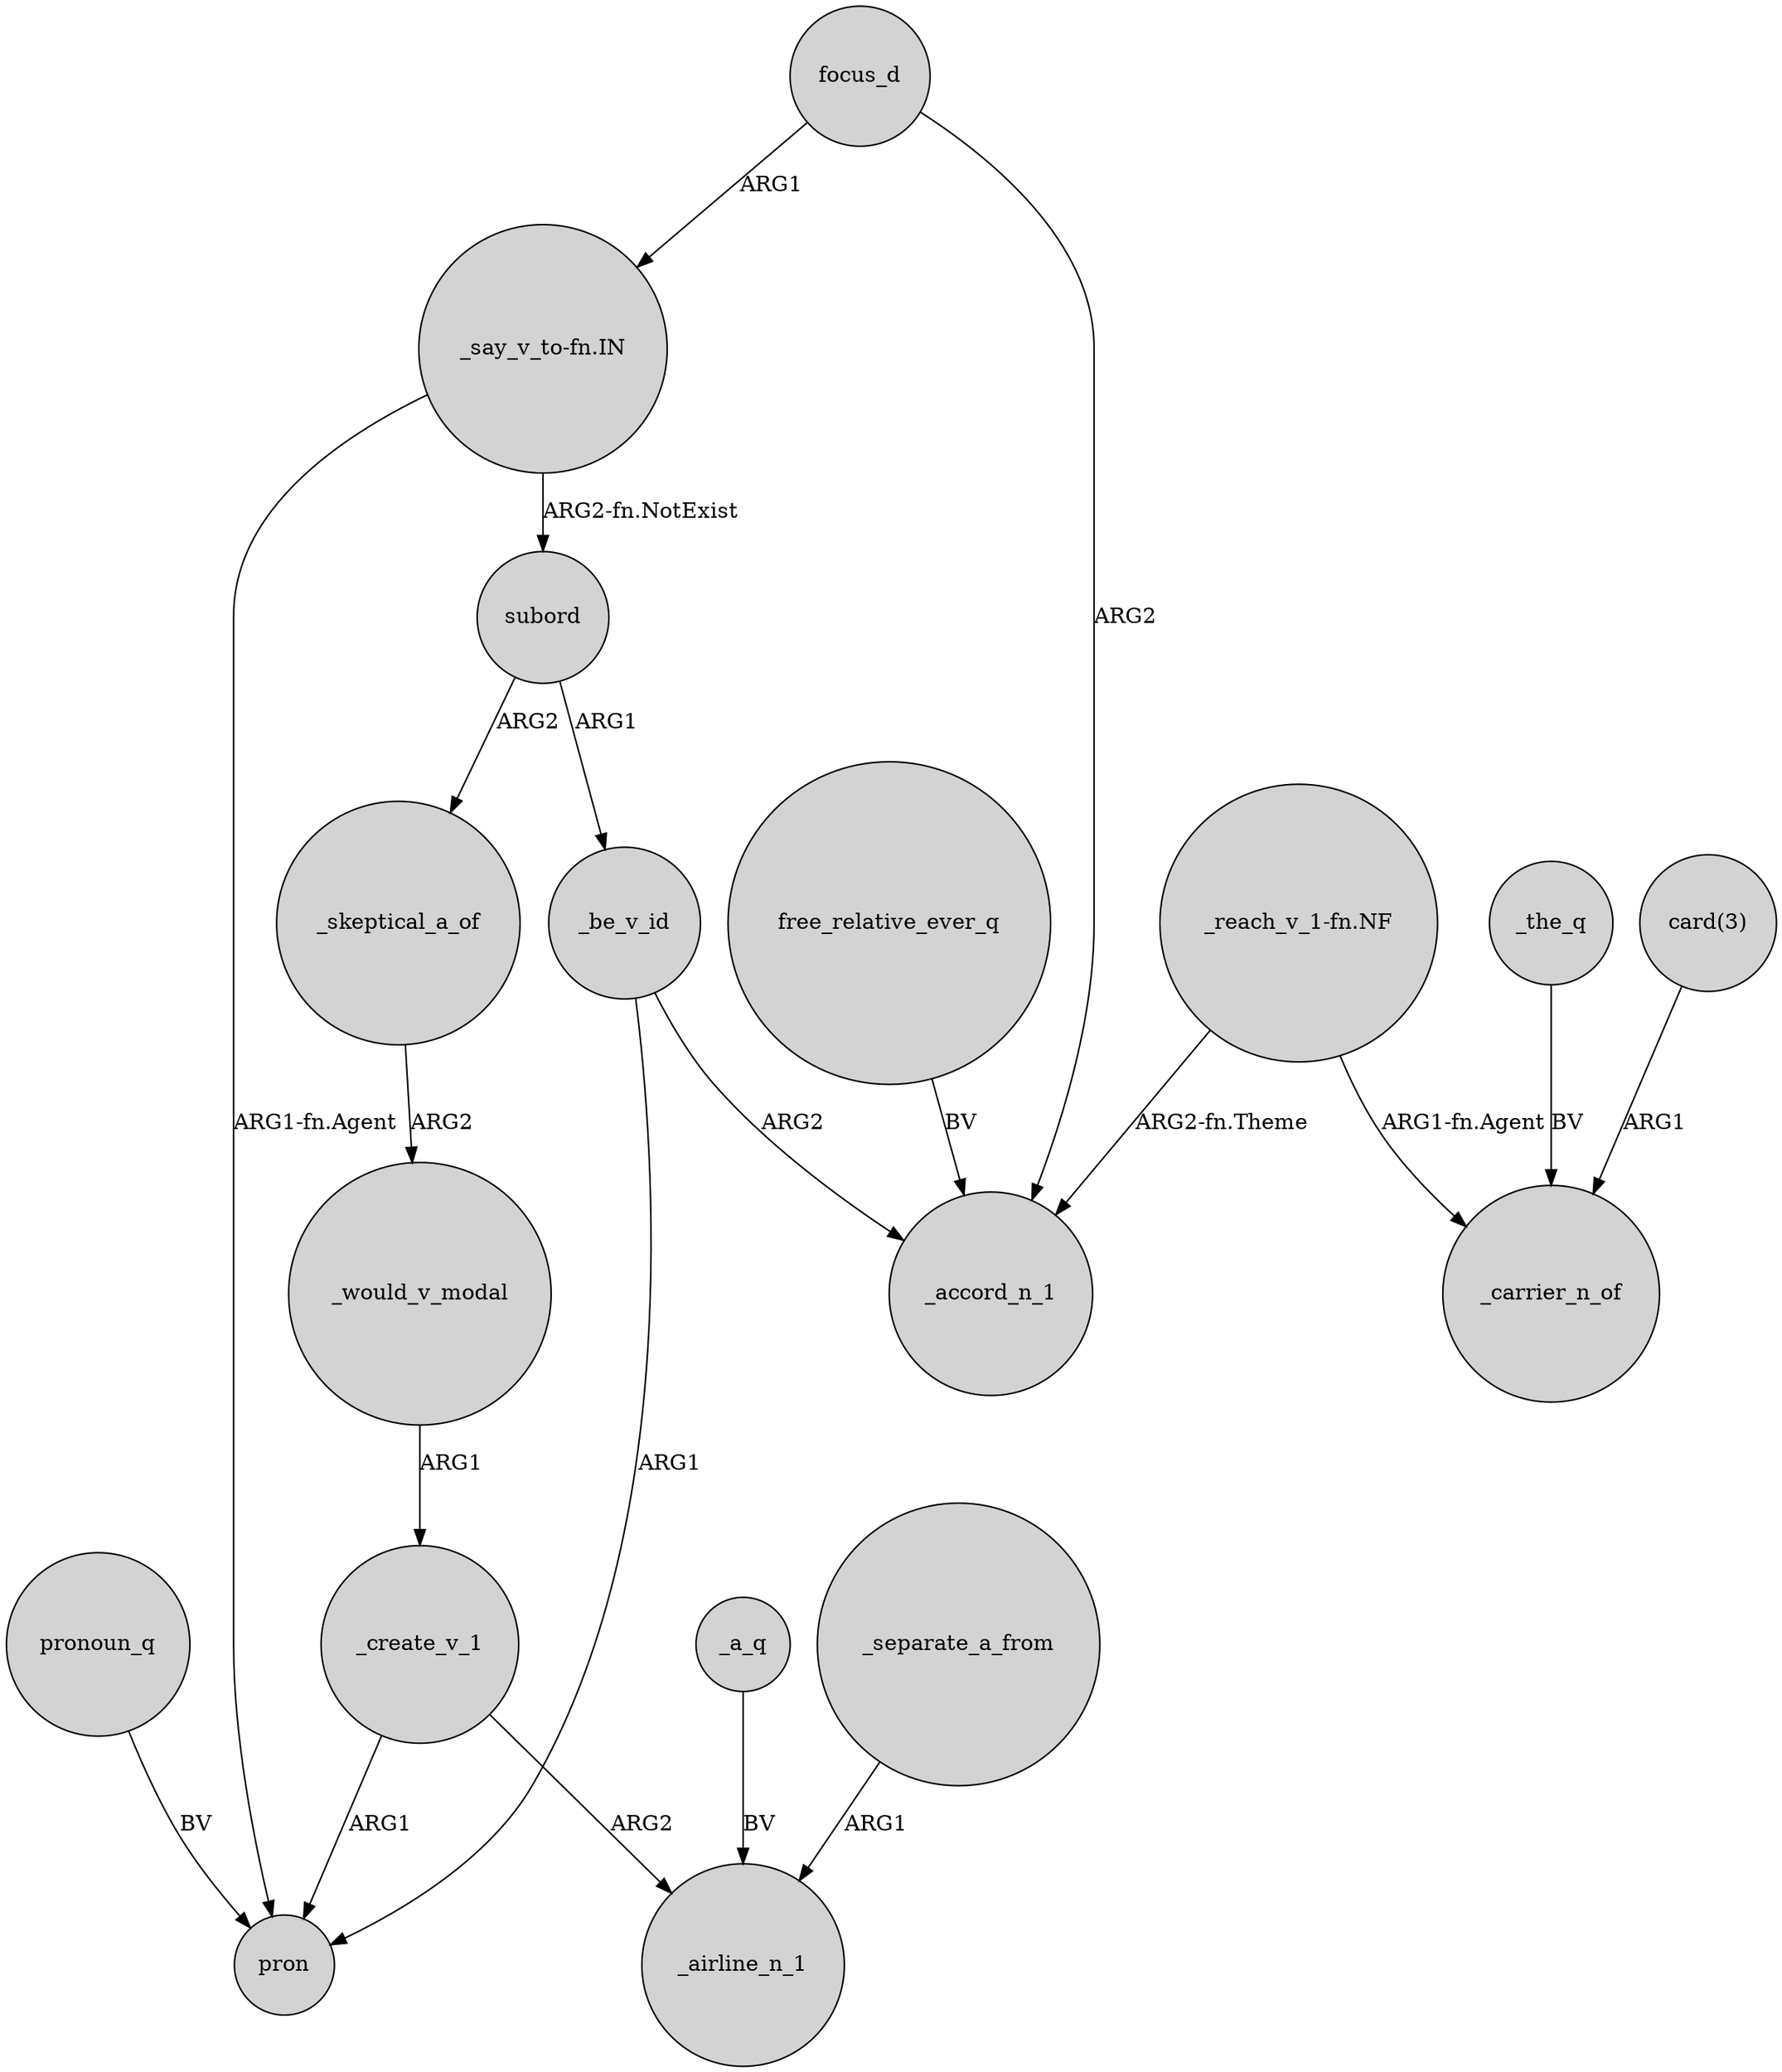 digraph {
	node [shape=circle style=filled]
	subord -> _be_v_id [label=ARG1]
	_the_q -> _carrier_n_of [label=BV]
	"_reach_v_1-fn.NF" -> _accord_n_1 [label="ARG2-fn.Theme"]
	focus_d -> _accord_n_1 [label=ARG2]
	"_reach_v_1-fn.NF" -> _carrier_n_of [label="ARG1-fn.Agent"]
	_be_v_id -> pron [label=ARG1]
	"_say_v_to-fn.IN" -> subord [label="ARG2-fn.NotExist"]
	subord -> _skeptical_a_of [label=ARG2]
	pronoun_q -> pron [label=BV]
	free_relative_ever_q -> _accord_n_1 [label=BV]
	_skeptical_a_of -> _would_v_modal [label=ARG2]
	"_say_v_to-fn.IN" -> pron [label="ARG1-fn.Agent"]
	_create_v_1 -> pron [label=ARG1]
	"card(3)" -> _carrier_n_of [label=ARG1]
	_be_v_id -> _accord_n_1 [label=ARG2]
	_a_q -> _airline_n_1 [label=BV]
	_create_v_1 -> _airline_n_1 [label=ARG2]
	_separate_a_from -> _airline_n_1 [label=ARG1]
	_would_v_modal -> _create_v_1 [label=ARG1]
	focus_d -> "_say_v_to-fn.IN" [label=ARG1]
}
